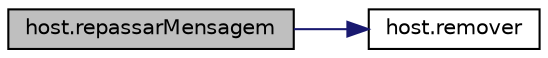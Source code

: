 digraph "host.repassarMensagem"
{
 // LATEX_PDF_SIZE
  edge [fontname="Helvetica",fontsize="10",labelfontname="Helvetica",labelfontsize="10"];
  node [fontname="Helvetica",fontsize="10",shape=record];
  rankdir="LR";
  Node1 [label="host.repassarMensagem",height=0.2,width=0.4,color="black", fillcolor="grey75", style="filled", fontcolor="black",tooltip="Function repassarMensagem."];
  Node1 -> Node2 [color="midnightblue",fontsize="10",style="solid",fontname="Helvetica"];
  Node2 [label="host.remover",height=0.2,width=0.4,color="black", fillcolor="white", style="filled",URL="$namespacehost.html#afcdc98b307f41aa98550a1c8aada891c",tooltip="Function remover."];
}
